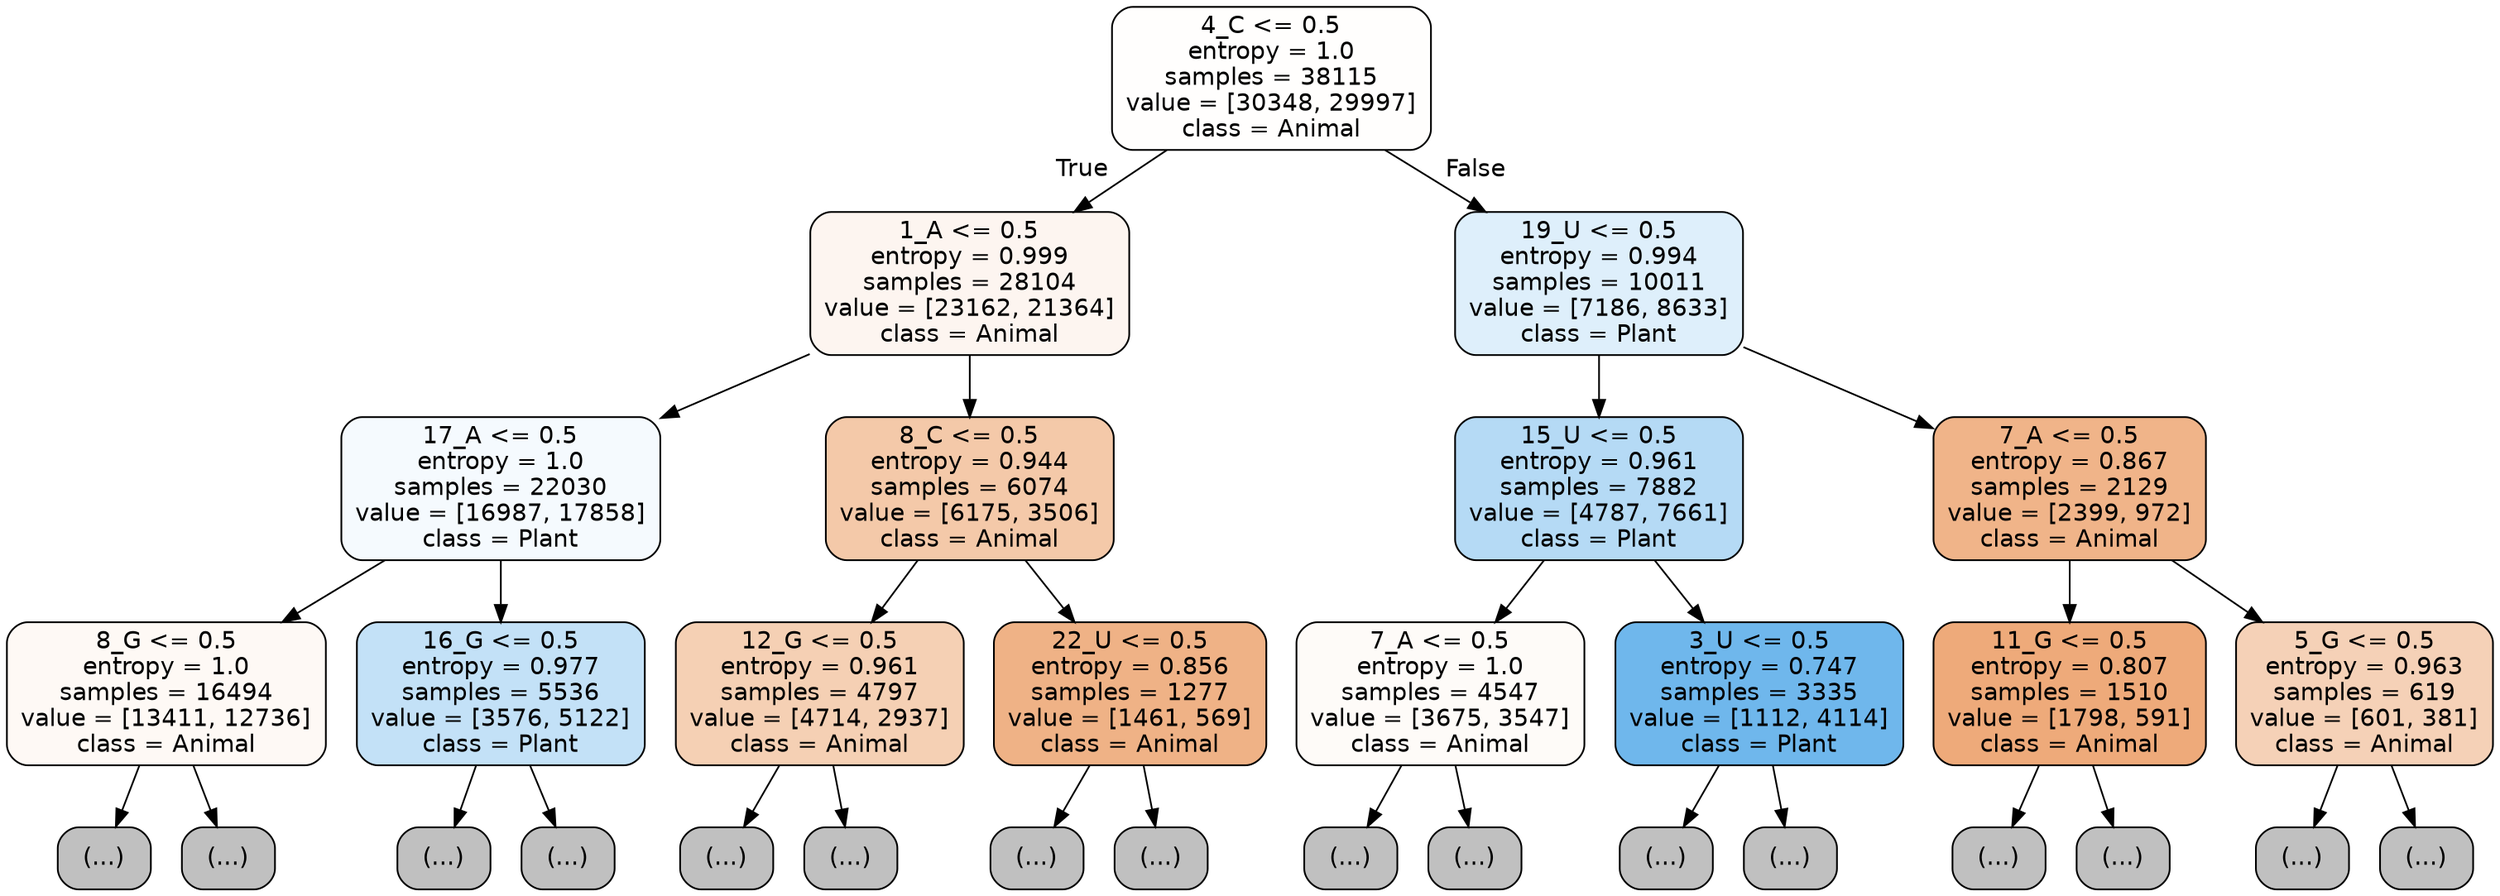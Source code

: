 digraph Tree {
node [shape=box, style="filled, rounded", color="black", fontname="helvetica"] ;
edge [fontname="helvetica"] ;
0 [label="4_C <= 0.5\nentropy = 1.0\nsamples = 38115\nvalue = [30348, 29997]\nclass = Animal", fillcolor="#fffefd"] ;
1 [label="1_A <= 0.5\nentropy = 0.999\nsamples = 28104\nvalue = [23162, 21364]\nclass = Animal", fillcolor="#fdf5f0"] ;
0 -> 1 [labeldistance=2.5, labelangle=45, headlabel="True"] ;
2 [label="17_A <= 0.5\nentropy = 1.0\nsamples = 22030\nvalue = [16987, 17858]\nclass = Plant", fillcolor="#f5fafe"] ;
1 -> 2 ;
3 [label="8_G <= 0.5\nentropy = 1.0\nsamples = 16494\nvalue = [13411, 12736]\nclass = Animal", fillcolor="#fef9f5"] ;
2 -> 3 ;
4 [label="(...)", fillcolor="#C0C0C0"] ;
3 -> 4 ;
5771 [label="(...)", fillcolor="#C0C0C0"] ;
3 -> 5771 ;
7740 [label="16_G <= 0.5\nentropy = 0.977\nsamples = 5536\nvalue = [3576, 5122]\nclass = Plant", fillcolor="#c3e1f7"] ;
2 -> 7740 ;
7741 [label="(...)", fillcolor="#C0C0C0"] ;
7740 -> 7741 ;
9314 [label="(...)", fillcolor="#C0C0C0"] ;
7740 -> 9314 ;
9961 [label="8_C <= 0.5\nentropy = 0.944\nsamples = 6074\nvalue = [6175, 3506]\nclass = Animal", fillcolor="#f4c9a9"] ;
1 -> 9961 ;
9962 [label="12_G <= 0.5\nentropy = 0.961\nsamples = 4797\nvalue = [4714, 2937]\nclass = Animal", fillcolor="#f5d0b4"] ;
9961 -> 9962 ;
9963 [label="(...)", fillcolor="#C0C0C0"] ;
9962 -> 9963 ;
11736 [label="(...)", fillcolor="#C0C0C0"] ;
9962 -> 11736 ;
12391 [label="22_U <= 0.5\nentropy = 0.856\nsamples = 1277\nvalue = [1461, 569]\nclass = Animal", fillcolor="#efb286"] ;
9961 -> 12391 ;
12392 [label="(...)", fillcolor="#C0C0C0"] ;
12391 -> 12392 ;
13011 [label="(...)", fillcolor="#C0C0C0"] ;
12391 -> 13011 ;
13068 [label="19_U <= 0.5\nentropy = 0.994\nsamples = 10011\nvalue = [7186, 8633]\nclass = Plant", fillcolor="#deeffb"] ;
0 -> 13068 [labeldistance=2.5, labelangle=-45, headlabel="False"] ;
13069 [label="15_U <= 0.5\nentropy = 0.961\nsamples = 7882\nvalue = [4787, 7661]\nclass = Plant", fillcolor="#b5daf5"] ;
13068 -> 13069 ;
13070 [label="7_A <= 0.5\nentropy = 1.0\nsamples = 4547\nvalue = [3675, 3547]\nclass = Animal", fillcolor="#fefbf8"] ;
13069 -> 13070 ;
13071 [label="(...)", fillcolor="#C0C0C0"] ;
13070 -> 13071 ;
14590 [label="(...)", fillcolor="#C0C0C0"] ;
13070 -> 14590 ;
15121 [label="3_U <= 0.5\nentropy = 0.747\nsamples = 3335\nvalue = [1112, 4114]\nclass = Plant", fillcolor="#6fb7ec"] ;
13069 -> 15121 ;
15122 [label="(...)", fillcolor="#C0C0C0"] ;
15121 -> 15122 ;
15697 [label="(...)", fillcolor="#C0C0C0"] ;
15121 -> 15697 ;
15952 [label="7_A <= 0.5\nentropy = 0.867\nsamples = 2129\nvalue = [2399, 972]\nclass = Animal", fillcolor="#f0b489"] ;
13068 -> 15952 ;
15953 [label="11_G <= 0.5\nentropy = 0.807\nsamples = 1510\nvalue = [1798, 591]\nclass = Animal", fillcolor="#eeaa7a"] ;
15952 -> 15953 ;
15954 [label="(...)", fillcolor="#C0C0C0"] ;
15953 -> 15954 ;
16455 [label="(...)", fillcolor="#C0C0C0"] ;
15953 -> 16455 ;
16630 [label="5_G <= 0.5\nentropy = 0.963\nsamples = 619\nvalue = [601, 381]\nclass = Animal", fillcolor="#f5d1b7"] ;
15952 -> 16630 ;
16631 [label="(...)", fillcolor="#C0C0C0"] ;
16630 -> 16631 ;
16830 [label="(...)", fillcolor="#C0C0C0"] ;
16630 -> 16830 ;
}